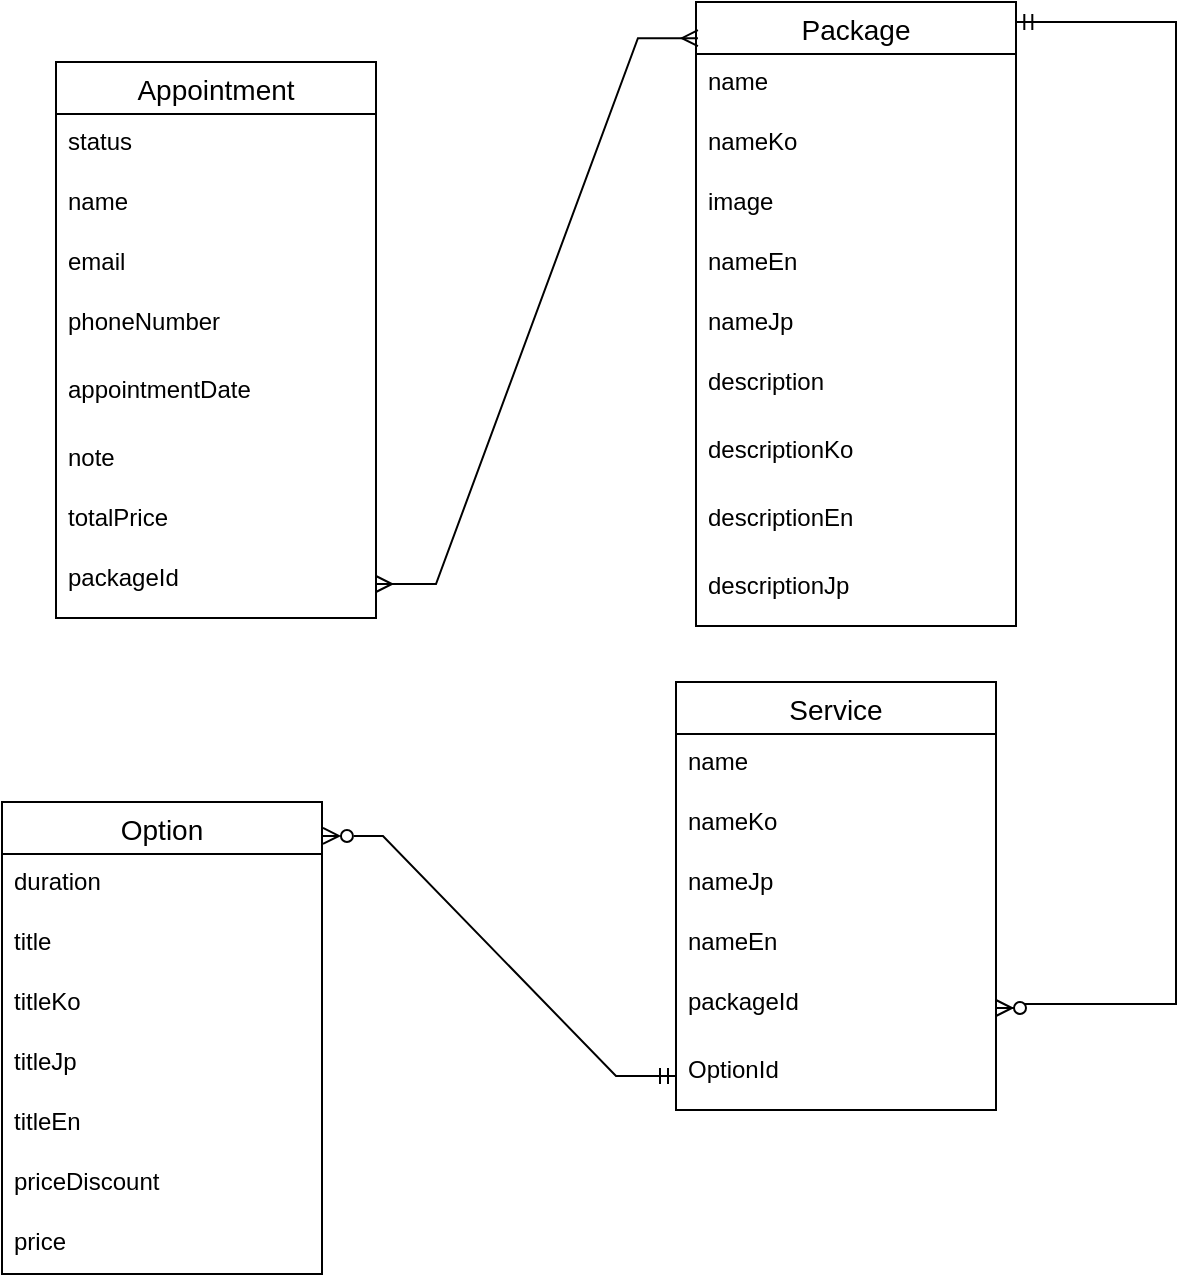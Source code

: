 <mxfile version="25.0.3">
  <diagram name="Trang-1" id="mpP0n5bRhv0KyXjtLnwp">
    <mxGraphModel dx="876" dy="1750" grid="1" gridSize="10" guides="1" tooltips="1" connect="1" arrows="1" fold="1" page="1" pageScale="1" pageWidth="827" pageHeight="1169" math="0" shadow="0">
      <root>
        <mxCell id="0" />
        <mxCell id="1" parent="0" />
        <mxCell id="1H3qzHQkBhaweQ5tafJs-1" value="Service" style="swimlane;fontStyle=0;childLayout=stackLayout;horizontal=1;startSize=26;horizontalStack=0;resizeParent=1;resizeParentMax=0;resizeLast=0;collapsible=1;marginBottom=0;align=center;fontSize=14;" parent="1" vertex="1">
          <mxGeometry x="577" y="140" width="160" height="214" as="geometry" />
        </mxCell>
        <mxCell id="1H3qzHQkBhaweQ5tafJs-48" value="name" style="text;strokeColor=none;fillColor=none;spacingLeft=4;spacingRight=4;overflow=hidden;rotatable=0;points=[[0,0.5],[1,0.5]];portConstraint=eastwest;fontSize=12;whiteSpace=wrap;html=1;" parent="1H3qzHQkBhaweQ5tafJs-1" vertex="1">
          <mxGeometry y="26" width="160" height="30" as="geometry" />
        </mxCell>
        <mxCell id="1H3qzHQkBhaweQ5tafJs-20" value="nameKo" style="text;strokeColor=none;fillColor=none;spacingLeft=4;spacingRight=4;overflow=hidden;rotatable=0;points=[[0,0.5],[1,0.5]];portConstraint=eastwest;fontSize=12;whiteSpace=wrap;html=1;" parent="1H3qzHQkBhaweQ5tafJs-1" vertex="1">
          <mxGeometry y="56" width="160" height="30" as="geometry" />
        </mxCell>
        <mxCell id="1H3qzHQkBhaweQ5tafJs-21" value="nameJp" style="text;strokeColor=none;fillColor=none;spacingLeft=4;spacingRight=4;overflow=hidden;rotatable=0;points=[[0,0.5],[1,0.5]];portConstraint=eastwest;fontSize=12;whiteSpace=wrap;html=1;" parent="1H3qzHQkBhaweQ5tafJs-1" vertex="1">
          <mxGeometry y="86" width="160" height="30" as="geometry" />
        </mxCell>
        <mxCell id="1H3qzHQkBhaweQ5tafJs-22" value="nameEn" style="text;strokeColor=none;fillColor=none;spacingLeft=4;spacingRight=4;overflow=hidden;rotatable=0;points=[[0,0.5],[1,0.5]];portConstraint=eastwest;fontSize=12;whiteSpace=wrap;html=1;" parent="1H3qzHQkBhaweQ5tafJs-1" vertex="1">
          <mxGeometry y="116" width="160" height="30" as="geometry" />
        </mxCell>
        <mxCell id="1H3qzHQkBhaweQ5tafJs-6" value="packageId&lt;div&gt;&lt;br&gt;&lt;/div&gt;" style="text;strokeColor=none;fillColor=none;spacingLeft=4;spacingRight=4;overflow=hidden;rotatable=0;points=[[0,0.5],[1,0.5]];portConstraint=eastwest;fontSize=12;whiteSpace=wrap;html=1;" parent="1H3qzHQkBhaweQ5tafJs-1" vertex="1">
          <mxGeometry y="146" width="160" height="34" as="geometry" />
        </mxCell>
        <mxCell id="jT01Qm6eyuSzH-50oksP-11" value="&lt;div&gt;OptionId&lt;/div&gt;" style="text;strokeColor=none;fillColor=none;spacingLeft=4;spacingRight=4;overflow=hidden;rotatable=0;points=[[0,0.5],[1,0.5]];portConstraint=eastwest;fontSize=12;whiteSpace=wrap;html=1;" parent="1H3qzHQkBhaweQ5tafJs-1" vertex="1">
          <mxGeometry y="180" width="160" height="34" as="geometry" />
        </mxCell>
        <mxCell id="1H3qzHQkBhaweQ5tafJs-7" value="Package" style="swimlane;fontStyle=0;childLayout=stackLayout;horizontal=1;startSize=26;horizontalStack=0;resizeParent=1;resizeParentMax=0;resizeLast=0;collapsible=1;marginBottom=0;align=center;fontSize=14;" parent="1" vertex="1">
          <mxGeometry x="587" y="-200" width="160" height="312" as="geometry" />
        </mxCell>
        <mxCell id="1H3qzHQkBhaweQ5tafJs-13" value="name" style="text;strokeColor=none;fillColor=none;spacingLeft=4;spacingRight=4;overflow=hidden;rotatable=0;points=[[0,0.5],[1,0.5]];portConstraint=eastwest;fontSize=12;whiteSpace=wrap;html=1;" parent="1H3qzHQkBhaweQ5tafJs-7" vertex="1">
          <mxGeometry y="26" width="160" height="30" as="geometry" />
        </mxCell>
        <mxCell id="1H3qzHQkBhaweQ5tafJs-8" value="nameKo" style="text;strokeColor=none;fillColor=none;spacingLeft=4;spacingRight=4;overflow=hidden;rotatable=0;points=[[0,0.5],[1,0.5]];portConstraint=eastwest;fontSize=12;whiteSpace=wrap;html=1;" parent="1H3qzHQkBhaweQ5tafJs-7" vertex="1">
          <mxGeometry y="56" width="160" height="30" as="geometry" />
        </mxCell>
        <mxCell id="1H3qzHQkBhaweQ5tafJs-57" value="image" style="text;strokeColor=none;fillColor=none;spacingLeft=4;spacingRight=4;overflow=hidden;rotatable=0;points=[[0,0.5],[1,0.5]];portConstraint=eastwest;fontSize=12;whiteSpace=wrap;html=1;" parent="1H3qzHQkBhaweQ5tafJs-7" vertex="1">
          <mxGeometry y="86" width="160" height="30" as="geometry" />
        </mxCell>
        <mxCell id="1H3qzHQkBhaweQ5tafJs-14" value="nameEn" style="text;strokeColor=none;fillColor=none;spacingLeft=4;spacingRight=4;overflow=hidden;rotatable=0;points=[[0,0.5],[1,0.5]];portConstraint=eastwest;fontSize=12;whiteSpace=wrap;html=1;" parent="1H3qzHQkBhaweQ5tafJs-7" vertex="1">
          <mxGeometry y="116" width="160" height="30" as="geometry" />
        </mxCell>
        <mxCell id="1H3qzHQkBhaweQ5tafJs-19" value="nameJp" style="text;strokeColor=none;fillColor=none;spacingLeft=4;spacingRight=4;overflow=hidden;rotatable=0;points=[[0,0.5],[1,0.5]];portConstraint=eastwest;fontSize=12;whiteSpace=wrap;html=1;" parent="1H3qzHQkBhaweQ5tafJs-7" vertex="1">
          <mxGeometry y="146" width="160" height="30" as="geometry" />
        </mxCell>
        <mxCell id="dxk2MIrMyJ_IfJ86qapx-3" value="description" style="text;strokeColor=none;fillColor=none;spacingLeft=4;spacingRight=4;overflow=hidden;rotatable=0;points=[[0,0.5],[1,0.5]];portConstraint=eastwest;fontSize=12;whiteSpace=wrap;html=1;" parent="1H3qzHQkBhaweQ5tafJs-7" vertex="1">
          <mxGeometry y="176" width="160" height="34" as="geometry" />
        </mxCell>
        <mxCell id="1H3qzHQkBhaweQ5tafJs-25" value="descriptionKo" style="text;strokeColor=none;fillColor=none;spacingLeft=4;spacingRight=4;overflow=hidden;rotatable=0;points=[[0,0.5],[1,0.5]];portConstraint=eastwest;fontSize=12;whiteSpace=wrap;html=1;" parent="1H3qzHQkBhaweQ5tafJs-7" vertex="1">
          <mxGeometry y="210" width="160" height="34" as="geometry" />
        </mxCell>
        <mxCell id="1H3qzHQkBhaweQ5tafJs-24" value="descriptionEn" style="text;strokeColor=none;fillColor=none;spacingLeft=4;spacingRight=4;overflow=hidden;rotatable=0;points=[[0,0.5],[1,0.5]];portConstraint=eastwest;fontSize=12;whiteSpace=wrap;html=1;" parent="1H3qzHQkBhaweQ5tafJs-7" vertex="1">
          <mxGeometry y="244" width="160" height="34" as="geometry" />
        </mxCell>
        <mxCell id="1H3qzHQkBhaweQ5tafJs-23" value="descriptionJp" style="text;strokeColor=none;fillColor=none;spacingLeft=4;spacingRight=4;overflow=hidden;rotatable=0;points=[[0,0.5],[1,0.5]];portConstraint=eastwest;fontSize=12;whiteSpace=wrap;html=1;" parent="1H3qzHQkBhaweQ5tafJs-7" vertex="1">
          <mxGeometry y="278" width="160" height="34" as="geometry" />
        </mxCell>
        <mxCell id="1H3qzHQkBhaweQ5tafJs-26" value="Appointment" style="swimlane;fontStyle=0;childLayout=stackLayout;horizontal=1;startSize=26;horizontalStack=0;resizeParent=1;resizeParentMax=0;resizeLast=0;collapsible=1;marginBottom=0;align=center;fontSize=14;" parent="1" vertex="1">
          <mxGeometry x="267" y="-170" width="160" height="278" as="geometry" />
        </mxCell>
        <mxCell id="1H3qzHQkBhaweQ5tafJs-27" value="status" style="text;strokeColor=none;fillColor=none;spacingLeft=4;spacingRight=4;overflow=hidden;rotatable=0;points=[[0,0.5],[1,0.5]];portConstraint=eastwest;fontSize=12;whiteSpace=wrap;html=1;" parent="1H3qzHQkBhaweQ5tafJs-26" vertex="1">
          <mxGeometry y="26" width="160" height="30" as="geometry" />
        </mxCell>
        <mxCell id="1H3qzHQkBhaweQ5tafJs-47" value="name" style="text;strokeColor=none;fillColor=none;spacingLeft=4;spacingRight=4;overflow=hidden;rotatable=0;points=[[0,0.5],[1,0.5]];portConstraint=eastwest;fontSize=12;whiteSpace=wrap;html=1;" parent="1H3qzHQkBhaweQ5tafJs-26" vertex="1">
          <mxGeometry y="56" width="160" height="30" as="geometry" />
        </mxCell>
        <mxCell id="1H3qzHQkBhaweQ5tafJs-28" value="email" style="text;strokeColor=none;fillColor=none;spacingLeft=4;spacingRight=4;overflow=hidden;rotatable=0;points=[[0,0.5],[1,0.5]];portConstraint=eastwest;fontSize=12;whiteSpace=wrap;html=1;" parent="1H3qzHQkBhaweQ5tafJs-26" vertex="1">
          <mxGeometry y="86" width="160" height="30" as="geometry" />
        </mxCell>
        <mxCell id="1H3qzHQkBhaweQ5tafJs-29" value="phoneNumber" style="text;strokeColor=none;fillColor=none;spacingLeft=4;spacingRight=4;overflow=hidden;rotatable=0;points=[[0,0.5],[1,0.5]];portConstraint=eastwest;fontSize=12;whiteSpace=wrap;html=1;" parent="1H3qzHQkBhaweQ5tafJs-26" vertex="1">
          <mxGeometry y="116" width="160" height="34" as="geometry" />
        </mxCell>
        <mxCell id="1H3qzHQkBhaweQ5tafJs-30" value="appointmentDate" style="text;strokeColor=none;fillColor=none;spacingLeft=4;spacingRight=4;overflow=hidden;rotatable=0;points=[[0,0.5],[1,0.5]];portConstraint=eastwest;fontSize=12;whiteSpace=wrap;html=1;" parent="1H3qzHQkBhaweQ5tafJs-26" vertex="1">
          <mxGeometry y="150" width="160" height="34" as="geometry" />
        </mxCell>
        <mxCell id="1H3qzHQkBhaweQ5tafJs-32" value="note" style="text;strokeColor=none;fillColor=none;spacingLeft=4;spacingRight=4;overflow=hidden;rotatable=0;points=[[0,0.5],[1,0.5]];portConstraint=eastwest;fontSize=12;whiteSpace=wrap;html=1;" parent="1H3qzHQkBhaweQ5tafJs-26" vertex="1">
          <mxGeometry y="184" width="160" height="30" as="geometry" />
        </mxCell>
        <mxCell id="1H3qzHQkBhaweQ5tafJs-31" value="totalPrice" style="text;strokeColor=none;fillColor=none;spacingLeft=4;spacingRight=4;overflow=hidden;rotatable=0;points=[[0,0.5],[1,0.5]];portConstraint=eastwest;fontSize=12;whiteSpace=wrap;html=1;" parent="1H3qzHQkBhaweQ5tafJs-26" vertex="1">
          <mxGeometry y="214" width="160" height="30" as="geometry" />
        </mxCell>
        <mxCell id="BELR7MnWrgCnpWhA8YDu-1" value="packageId" style="text;strokeColor=none;fillColor=none;spacingLeft=4;spacingRight=4;overflow=hidden;rotatable=0;points=[[0,0.5],[1,0.5]];portConstraint=eastwest;fontSize=12;whiteSpace=wrap;html=1;" vertex="1" parent="1H3qzHQkBhaweQ5tafJs-26">
          <mxGeometry y="244" width="160" height="34" as="geometry" />
        </mxCell>
        <mxCell id="jT01Qm6eyuSzH-50oksP-1" value="Option" style="swimlane;fontStyle=0;childLayout=stackLayout;horizontal=1;startSize=26;horizontalStack=0;resizeParent=1;resizeParentMax=0;resizeLast=0;collapsible=1;marginBottom=0;align=center;fontSize=14;" parent="1" vertex="1">
          <mxGeometry x="240" y="200" width="160" height="236" as="geometry" />
        </mxCell>
        <mxCell id="jT01Qm6eyuSzH-50oksP-2" value="duration" style="text;strokeColor=none;fillColor=none;spacingLeft=4;spacingRight=4;overflow=hidden;rotatable=0;points=[[0,0.5],[1,0.5]];portConstraint=eastwest;fontSize=12;whiteSpace=wrap;html=1;" parent="jT01Qm6eyuSzH-50oksP-1" vertex="1">
          <mxGeometry y="26" width="160" height="30" as="geometry" />
        </mxCell>
        <mxCell id="jT01Qm6eyuSzH-50oksP-3" value="title" style="text;strokeColor=none;fillColor=none;spacingLeft=4;spacingRight=4;overflow=hidden;rotatable=0;points=[[0,0.5],[1,0.5]];portConstraint=eastwest;fontSize=12;whiteSpace=wrap;html=1;" parent="jT01Qm6eyuSzH-50oksP-1" vertex="1">
          <mxGeometry y="56" width="160" height="30" as="geometry" />
        </mxCell>
        <mxCell id="jT01Qm6eyuSzH-50oksP-4" value="titleKo" style="text;strokeColor=none;fillColor=none;spacingLeft=4;spacingRight=4;overflow=hidden;rotatable=0;points=[[0,0.5],[1,0.5]];portConstraint=eastwest;fontSize=12;whiteSpace=wrap;html=1;" parent="jT01Qm6eyuSzH-50oksP-1" vertex="1">
          <mxGeometry y="86" width="160" height="30" as="geometry" />
        </mxCell>
        <mxCell id="jT01Qm6eyuSzH-50oksP-5" value="titleJp" style="text;strokeColor=none;fillColor=none;spacingLeft=4;spacingRight=4;overflow=hidden;rotatable=0;points=[[0,0.5],[1,0.5]];portConstraint=eastwest;fontSize=12;whiteSpace=wrap;html=1;" parent="jT01Qm6eyuSzH-50oksP-1" vertex="1">
          <mxGeometry y="116" width="160" height="30" as="geometry" />
        </mxCell>
        <mxCell id="jT01Qm6eyuSzH-50oksP-6" value="titleEn" style="text;strokeColor=none;fillColor=none;spacingLeft=4;spacingRight=4;overflow=hidden;rotatable=0;points=[[0,0.5],[1,0.5]];portConstraint=eastwest;fontSize=12;whiteSpace=wrap;html=1;" parent="jT01Qm6eyuSzH-50oksP-1" vertex="1">
          <mxGeometry y="146" width="160" height="30" as="geometry" />
        </mxCell>
        <mxCell id="jT01Qm6eyuSzH-50oksP-7" value="priceDiscount" style="text;strokeColor=none;fillColor=none;spacingLeft=4;spacingRight=4;overflow=hidden;rotatable=0;points=[[0,0.5],[1,0.5]];portConstraint=eastwest;fontSize=12;whiteSpace=wrap;html=1;" parent="jT01Qm6eyuSzH-50oksP-1" vertex="1">
          <mxGeometry y="176" width="160" height="30" as="geometry" />
        </mxCell>
        <mxCell id="jT01Qm6eyuSzH-50oksP-8" value="price" style="text;strokeColor=none;fillColor=none;spacingLeft=4;spacingRight=4;overflow=hidden;rotatable=0;points=[[0,0.5],[1,0.5]];portConstraint=eastwest;fontSize=12;whiteSpace=wrap;html=1;" parent="jT01Qm6eyuSzH-50oksP-1" vertex="1">
          <mxGeometry y="206" width="160" height="30" as="geometry" />
        </mxCell>
        <mxCell id="jT01Qm6eyuSzH-50oksP-17" value="" style="edgeStyle=orthogonalEdgeStyle;fontSize=12;html=1;endArrow=ERzeroToMany;startArrow=ERmandOne;rounded=0;entryX=1;entryY=0.5;entryDx=0;entryDy=0;exitX=1.001;exitY=0.032;exitDx=0;exitDy=0;exitPerimeter=0;startFill=0;" parent="1" source="1H3qzHQkBhaweQ5tafJs-7" target="1H3qzHQkBhaweQ5tafJs-6" edge="1">
          <mxGeometry width="100" height="100" relative="1" as="geometry">
            <mxPoint x="819.08" y="-190.0" as="sourcePoint" />
            <mxPoint x="817" y="300.52" as="targetPoint" />
            <Array as="points">
              <mxPoint x="827" y="-190" />
              <mxPoint x="827" y="301" />
              <mxPoint x="747" y="301" />
              <mxPoint x="747" y="303" />
            </Array>
          </mxGeometry>
        </mxCell>
        <mxCell id="jT01Qm6eyuSzH-50oksP-20" value="" style="edgeStyle=entityRelationEdgeStyle;fontSize=12;html=1;endArrow=ERmandOne;startArrow=ERzeroToMany;rounded=0;entryX=0;entryY=0.5;entryDx=0;entryDy=0;exitX=1.003;exitY=0.072;exitDx=0;exitDy=0;exitPerimeter=0;startFill=0;endFill=0;" parent="1" source="jT01Qm6eyuSzH-50oksP-1" target="jT01Qm6eyuSzH-50oksP-11" edge="1">
          <mxGeometry width="100" height="100" relative="1" as="geometry">
            <mxPoint x="467" y="450" as="sourcePoint" />
            <mxPoint x="567" y="350" as="targetPoint" />
            <Array as="points">
              <mxPoint x="587" y="337" />
              <mxPoint x="577" y="350" />
            </Array>
          </mxGeometry>
        </mxCell>
        <mxCell id="BELR7MnWrgCnpWhA8YDu-2" value="" style="edgeStyle=entityRelationEdgeStyle;fontSize=12;html=1;endArrow=ERmany;startArrow=ERmany;rounded=0;entryX=0.006;entryY=0.058;entryDx=0;entryDy=0;entryPerimeter=0;exitX=1;exitY=0.5;exitDx=0;exitDy=0;" edge="1" parent="1" source="BELR7MnWrgCnpWhA8YDu-1" target="1H3qzHQkBhaweQ5tafJs-7">
          <mxGeometry width="100" height="100" relative="1" as="geometry">
            <mxPoint x="400" y="120" as="sourcePoint" />
            <mxPoint x="500" y="20" as="targetPoint" />
          </mxGeometry>
        </mxCell>
      </root>
    </mxGraphModel>
  </diagram>
</mxfile>
